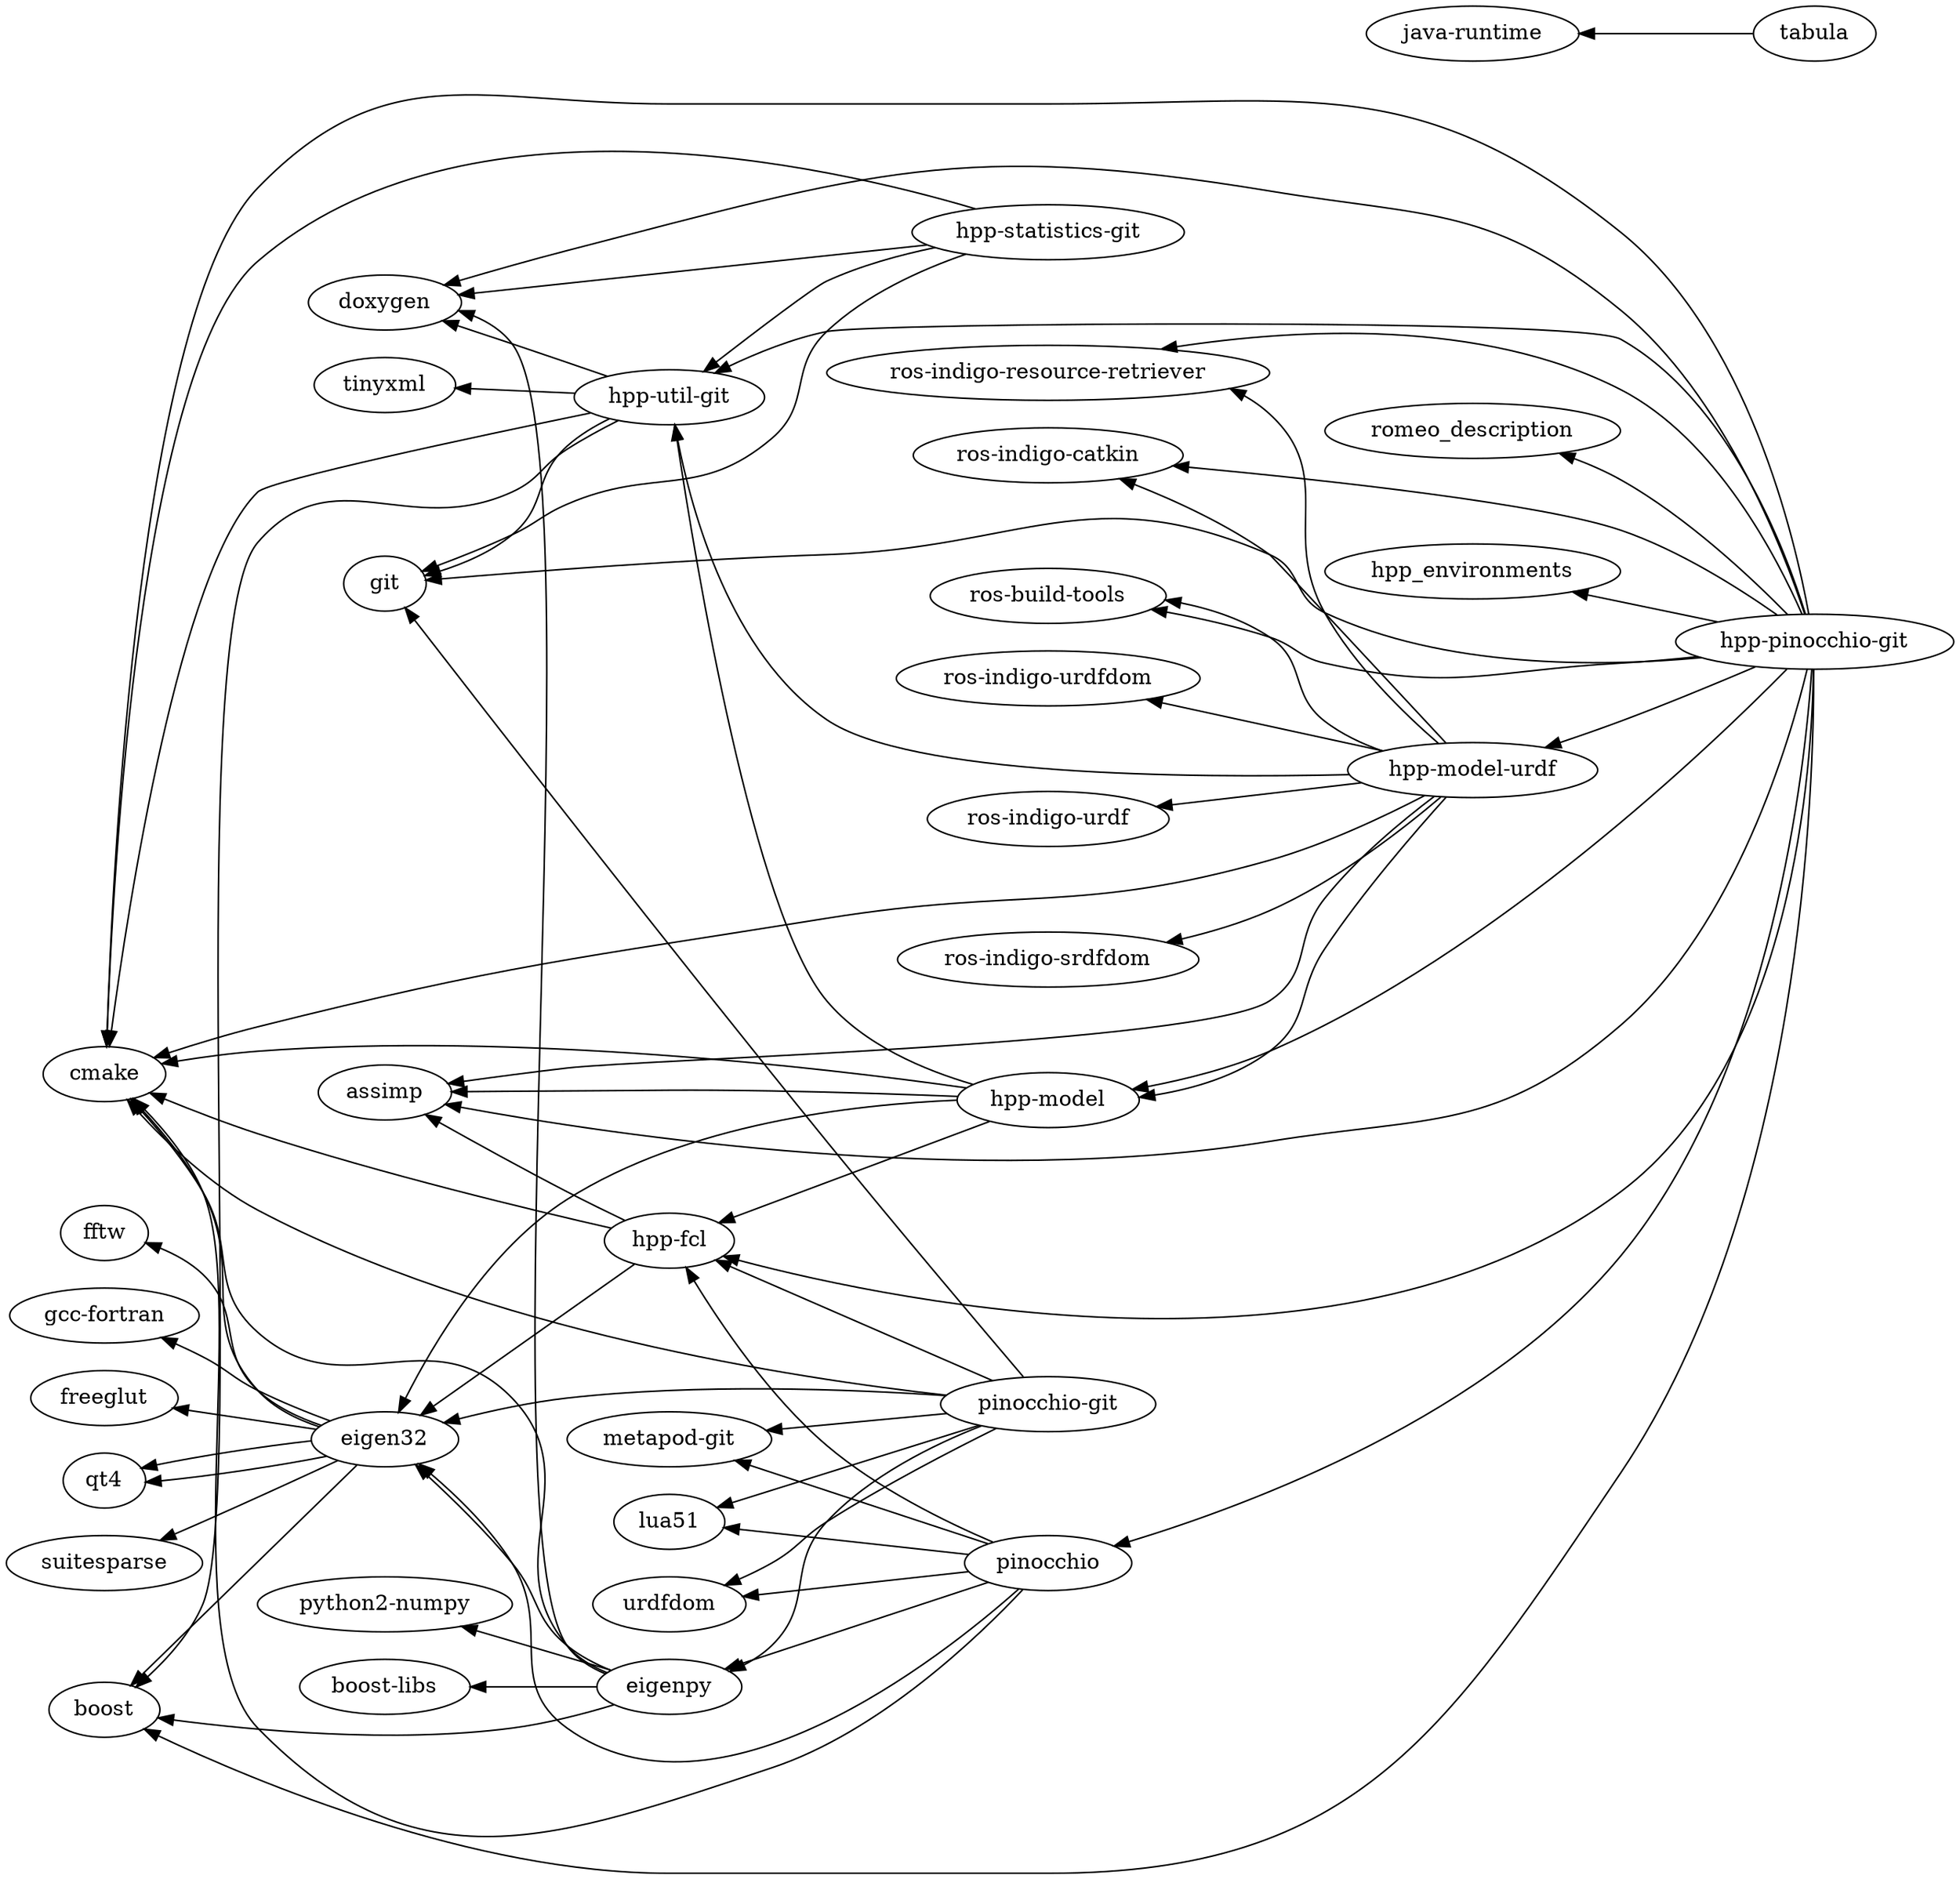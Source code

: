 digraph dependencies {
	graph [rankdir=RL]
		eigen32
		git
		"ros-indigo-resource-retriever"
		"hpp-pinocchio-git"
		"gcc-fortran"
		doxygen
		"ros-indigo-urdfdom"
		"boost-libs"
		"ros-indigo-catkin"
		romeo_description
		tabula
		"pinocchio-git"
		"hpp-statistics-git"
		cmake
		freeglut
		hpp_environments
		"metapod-git"
		"ros-indigo-urdf"
		"python2-numpy"
		"ros-build-tools"
		qt4
		"hpp-model"
		"hpp-util-git"
		"java-runtime"
		tinyxml
		urdfdom
		pinocchio
		"hpp-model-urdf"
		suitesparse
		eigenpy
		boost
		assimp
		"ros-indigo-srdfdom"
		lua51
		"hpp-fcl"
		fftw
			"pinocchio-git" -> "metapod-git"
			"pinocchio-git" -> lua51
			"pinocchio-git" -> cmake
			"pinocchio-git" -> git
			"pinocchio-git" -> eigen32
			"pinocchio-git" -> eigenpy
			"pinocchio-git" -> "hpp-fcl"
			"pinocchio-git" -> urdfdom
			eigen32 -> qt4
			eigen32 -> cmake
			eigen32 -> freeglut
			eigen32 -> "gcc-fortran"
			eigen32 -> fftw
			eigen32 -> qt4
			eigen32 -> suitesparse
			eigen32 -> boost
			"hpp-model" -> assimp
			"hpp-model" -> cmake
			"hpp-model" -> eigen32
			"hpp-model" -> "hpp-util-git"
			"hpp-model" -> "hpp-fcl"
			pinocchio -> "metapod-git"
			pinocchio -> lua51
			pinocchio -> cmake
			pinocchio -> eigen32
			pinocchio -> "hpp-fcl"
			pinocchio -> eigenpy
			pinocchio -> urdfdom
			tabula -> "java-runtime"
			"hpp-util-git" -> doxygen
			"hpp-util-git" -> cmake
			"hpp-util-git" -> git
			"hpp-util-git" -> boost
			"hpp-util-git" -> tinyxml
			"hpp-fcl" -> cmake
			"hpp-fcl" -> eigen32
			"hpp-fcl" -> assimp
			"hpp-pinocchio-git" -> "hpp-model"
			"hpp-pinocchio-git" -> "hpp-model-urdf"
			"hpp-pinocchio-git" -> romeo_description
			"hpp-pinocchio-git" -> hpp_environments
			"hpp-pinocchio-git" -> doxygen
			"hpp-pinocchio-git" -> cmake
			"hpp-pinocchio-git" -> git
			"hpp-pinocchio-git" -> "ros-build-tools"
			"hpp-pinocchio-git" -> "ros-indigo-catkin"
			"hpp-pinocchio-git" -> boost
			"hpp-pinocchio-git" -> pinocchio
			"hpp-pinocchio-git" -> assimp
			"hpp-pinocchio-git" -> "hpp-util-git"
			"hpp-pinocchio-git" -> "hpp-fcl"
			"hpp-pinocchio-git" -> "ros-indigo-resource-retriever"
			"hpp-model-urdf" -> cmake
			"hpp-model-urdf" -> "ros-build-tools"
			"hpp-model-urdf" -> "ros-indigo-catkin"
			"hpp-model-urdf" -> assimp
			"hpp-model-urdf" -> "hpp-util-git"
			"hpp-model-urdf" -> "hpp-model"
			"hpp-model-urdf" -> "ros-indigo-resource-retriever"
			"hpp-model-urdf" -> "ros-indigo-urdf"
			"hpp-model-urdf" -> "ros-indigo-urdfdom"
			"hpp-model-urdf" -> "ros-indigo-srdfdom"
			"hpp-statistics-git" -> doxygen
			"hpp-statistics-git" -> cmake
			"hpp-statistics-git" -> git
			"hpp-statistics-git" -> "hpp-util-git"
			eigenpy -> doxygen
			eigenpy -> cmake
			eigenpy -> eigen32
			eigenpy -> boost
			eigenpy -> "python2-numpy"
			eigenpy -> "boost-libs"
}